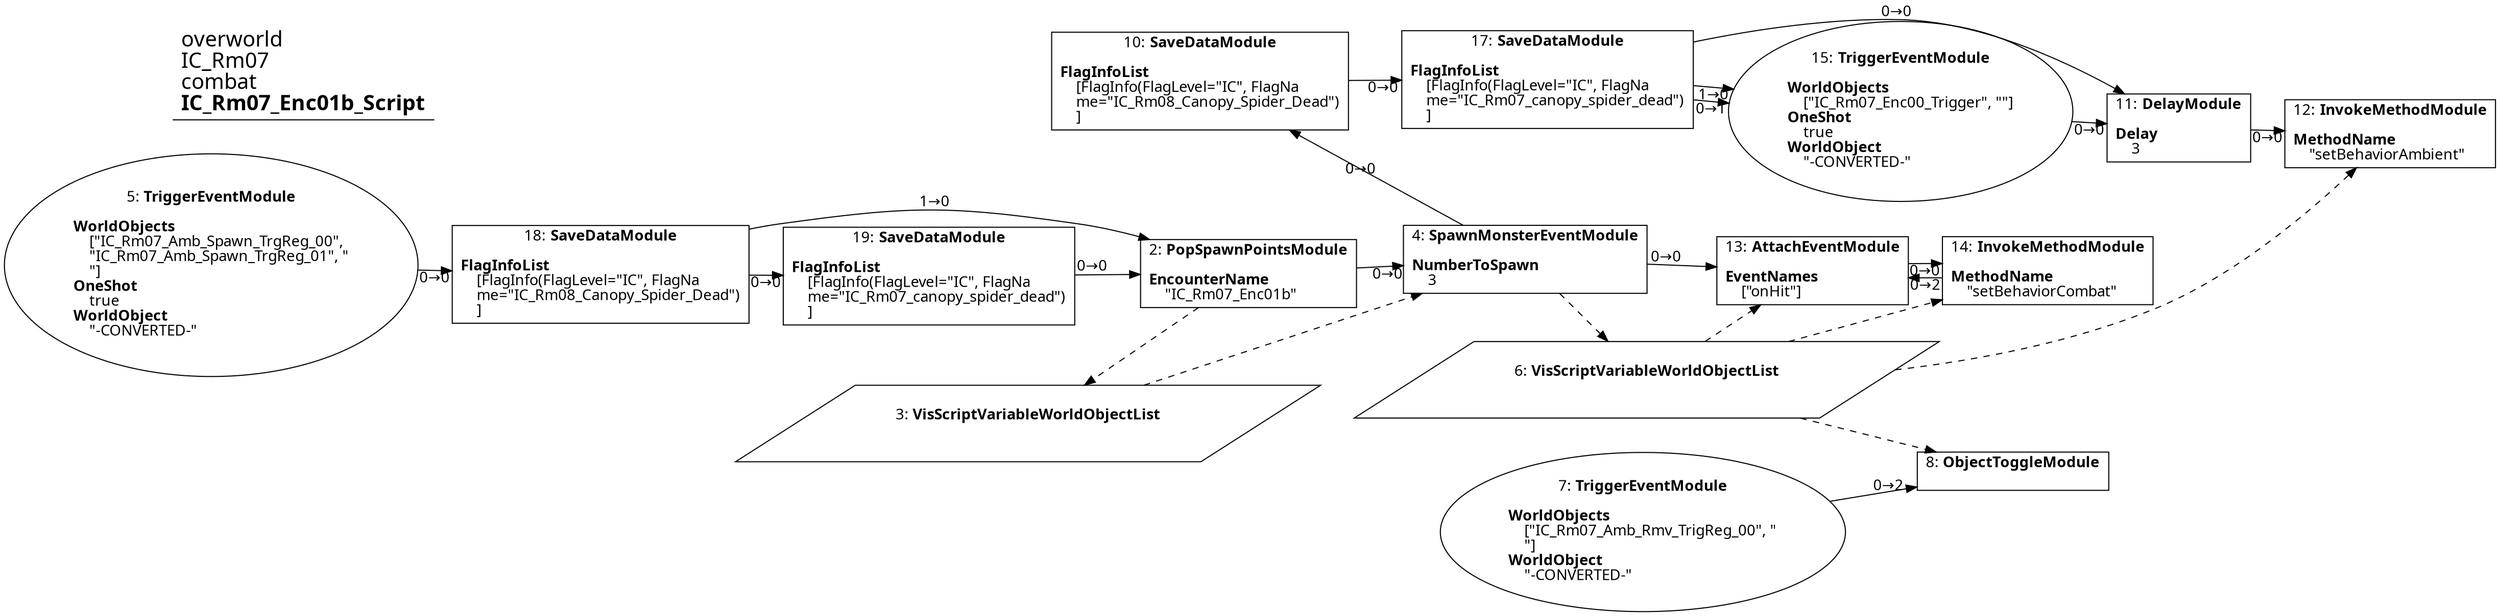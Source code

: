 digraph {
    layout = fdp;
    overlap = prism;
    sep = "+16";
    splines = spline;

    node [ shape = box ];

    graph [ fontname = "Segoe UI" ];
    node [ fontname = "Segoe UI" ];
    edge [ fontname = "Segoe UI" ];

    2 [ label = <2: <b>PopSpawnPointsModule</b><br/><br/><b>EncounterName</b><br align="left"/>    &quot;IC_Rm07_Enc01b&quot;<br align="left"/>> ];
    2 [ pos = "0.36800003,-0.46!" ];
    2 -> 4 [ label = "0→0" ];
    2 -> 3 [ style = dashed ];

    3 [ label = <3: <b>VisScriptVariableWorldObjectList</b><br/><br/>> ];
    3 [ shape = parallelogram ]
    3 [ pos = "0.62700003,-0.642!" ];

    4 [ label = <4: <b>SpawnMonsterEventModule</b><br/><br/><b>NumberToSpawn</b><br align="left"/>    3<br align="left"/>> ];
    4 [ pos = "0.841,-0.46!" ];
    4 -> 13 [ label = "0→0" ];
    4 -> 10 [ label = "0→0" ];
    3 -> 4 [ style = dashed ];
    4 -> 6 [ style = dashed ];

    5 [ label = <5: <b>TriggerEventModule</b><br/><br/><b>WorldObjects</b><br align="left"/>    [&quot;IC_Rm07_Amb_Spawn_TrgReg_00&quot;, <br align="left"/>    &quot;IC_Rm07_Amb_Spawn_TrgReg_01&quot;, &quot;<br align="left"/>    &quot;]<br align="left"/><b>OneShot</b><br align="left"/>    true<br align="left"/><b>WorldObject</b><br align="left"/>    &quot;-CONVERTED-&quot;<br align="left"/>> ];
    5 [ shape = oval ]
    5 [ pos = "-0.33900002,-0.45900002!" ];
    5 -> 18 [ label = "0→0" ];

    6 [ label = <6: <b>VisScriptVariableWorldObjectList</b><br/><br/>> ];
    6 [ shape = parallelogram ]
    6 [ pos = "1.22,-0.62600005!" ];

    7 [ label = <7: <b>TriggerEventModule</b><br/><br/><b>WorldObjects</b><br align="left"/>    [&quot;IC_Rm07_Amb_Rmv_TrigReg_00&quot;, &quot;<br align="left"/>    &quot;]<br align="left"/><b>WorldObject</b><br align="left"/>    &quot;-CONVERTED-&quot;<br align="left"/>> ];
    7 [ shape = oval ]
    7 [ pos = "1.222,-0.72700006!" ];
    7 -> 8 [ label = "0→2" ];

    8 [ label = <8: <b>ObjectToggleModule</b><br/><br/>> ];
    8 [ pos = "1.6060001,-0.68100005!" ];
    6 -> 8 [ style = dashed ];

    10 [ label = <10: <b>SaveDataModule</b><br/><br/><b>FlagInfoList</b><br align="left"/>    [FlagInfo(FlagLevel=&quot;IC&quot;, FlagNa<br align="left"/>    me=&quot;IC_Rm08_Canopy_Spider_Dead&quot;)<br align="left"/>    ]<br align="left"/>> ];
    10 [ pos = "1.125,-0.22500001!" ];
    10 -> 17 [ label = "0→0" ];

    11 [ label = <11: <b>DelayModule</b><br/><br/><b>Delay</b><br align="left"/>    3<br align="left"/>> ];
    11 [ pos = "1.914,-0.24800001!" ];
    11 -> 12 [ label = "0→0" ];

    12 [ label = <12: <b>InvokeMethodModule</b><br/><br/><b>MethodName</b><br align="left"/>    &quot;setBehaviorAmbient&quot;<br align="left"/>> ];
    12 [ pos = "2.1330001,-0.24800001!" ];
    6 -> 12 [ style = dashed ];

    13 [ label = <13: <b>AttachEventModule</b><br/><br/><b>EventNames</b><br align="left"/>    [&quot;onHit&quot;]<br align="left"/>> ];
    13 [ pos = "1.491,-0.48000002!" ];
    13 -> 14 [ label = "0→0" ];
    6 -> 13 [ style = dashed ];

    14 [ label = <14: <b>InvokeMethodModule</b><br/><br/><b>MethodName</b><br align="left"/>    &quot;setBehaviorCombat&quot;<br align="left"/>> ];
    14 [ pos = "1.7140001,-0.48000002!" ];
    14 -> 13 [ label = "0→2" ];
    6 -> 14 [ style = dashed ];

    15 [ label = <15: <b>TriggerEventModule</b><br/><br/><b>WorldObjects</b><br align="left"/>    [&quot;IC_Rm07_Enc00_Trigger&quot;, &quot;&quot;]<br align="left"/><b>OneShot</b><br align="left"/>    true<br align="left"/><b>WorldObject</b><br align="left"/>    &quot;-CONVERTED-&quot;<br align="left"/>> ];
    15 [ shape = oval ]
    15 [ pos = "1.593,-0.24800001!" ];
    15 -> 11 [ label = "0→0" ];

    17 [ label = <17: <b>SaveDataModule</b><br/><br/><b>FlagInfoList</b><br align="left"/>    [FlagInfo(FlagLevel=&quot;IC&quot;, FlagNa<br align="left"/>    me=&quot;IC_Rm07_canopy_spider_dead&quot;)<br align="left"/>    ]<br align="left"/>> ];
    17 [ pos = "1.3560001,-0.22500001!" ];
    17 -> 15 [ label = "1→0" ];
    17 -> 11 [ label = "0→0" ];
    17 -> 15 [ label = "0→1" ];

    18 [ label = <18: <b>SaveDataModule</b><br/><br/><b>FlagInfoList</b><br align="left"/>    [FlagInfo(FlagLevel=&quot;IC&quot;, FlagNa<br align="left"/>    me=&quot;IC_Rm08_Canopy_Spider_Dead&quot;)<br align="left"/>    ]<br align="left"/>> ];
    18 [ pos = "-0.094000004,-0.46!" ];
    18 -> 2 [ label = "1→0" ];
    18 -> 19 [ label = "0→0" ];

    19 [ label = <19: <b>SaveDataModule</b><br/><br/><b>FlagInfoList</b><br align="left"/>    [FlagInfo(FlagLevel=&quot;IC&quot;, FlagNa<br align="left"/>    me=&quot;IC_Rm07_canopy_spider_dead&quot;)<br align="left"/>    ]<br align="left"/>> ];
    19 [ pos = "0.13700001,-0.46!" ];
    19 -> 2 [ label = "0→0" ];

    title [ pos = "-0.34,-0.224!" ];
    title [ shape = underline ];
    title [ label = <<font point-size="20">overworld<br align="left"/>IC_Rm07<br align="left"/>combat<br align="left"/><b>IC_Rm07_Enc01b_Script</b><br align="left"/></font>> ];
}
